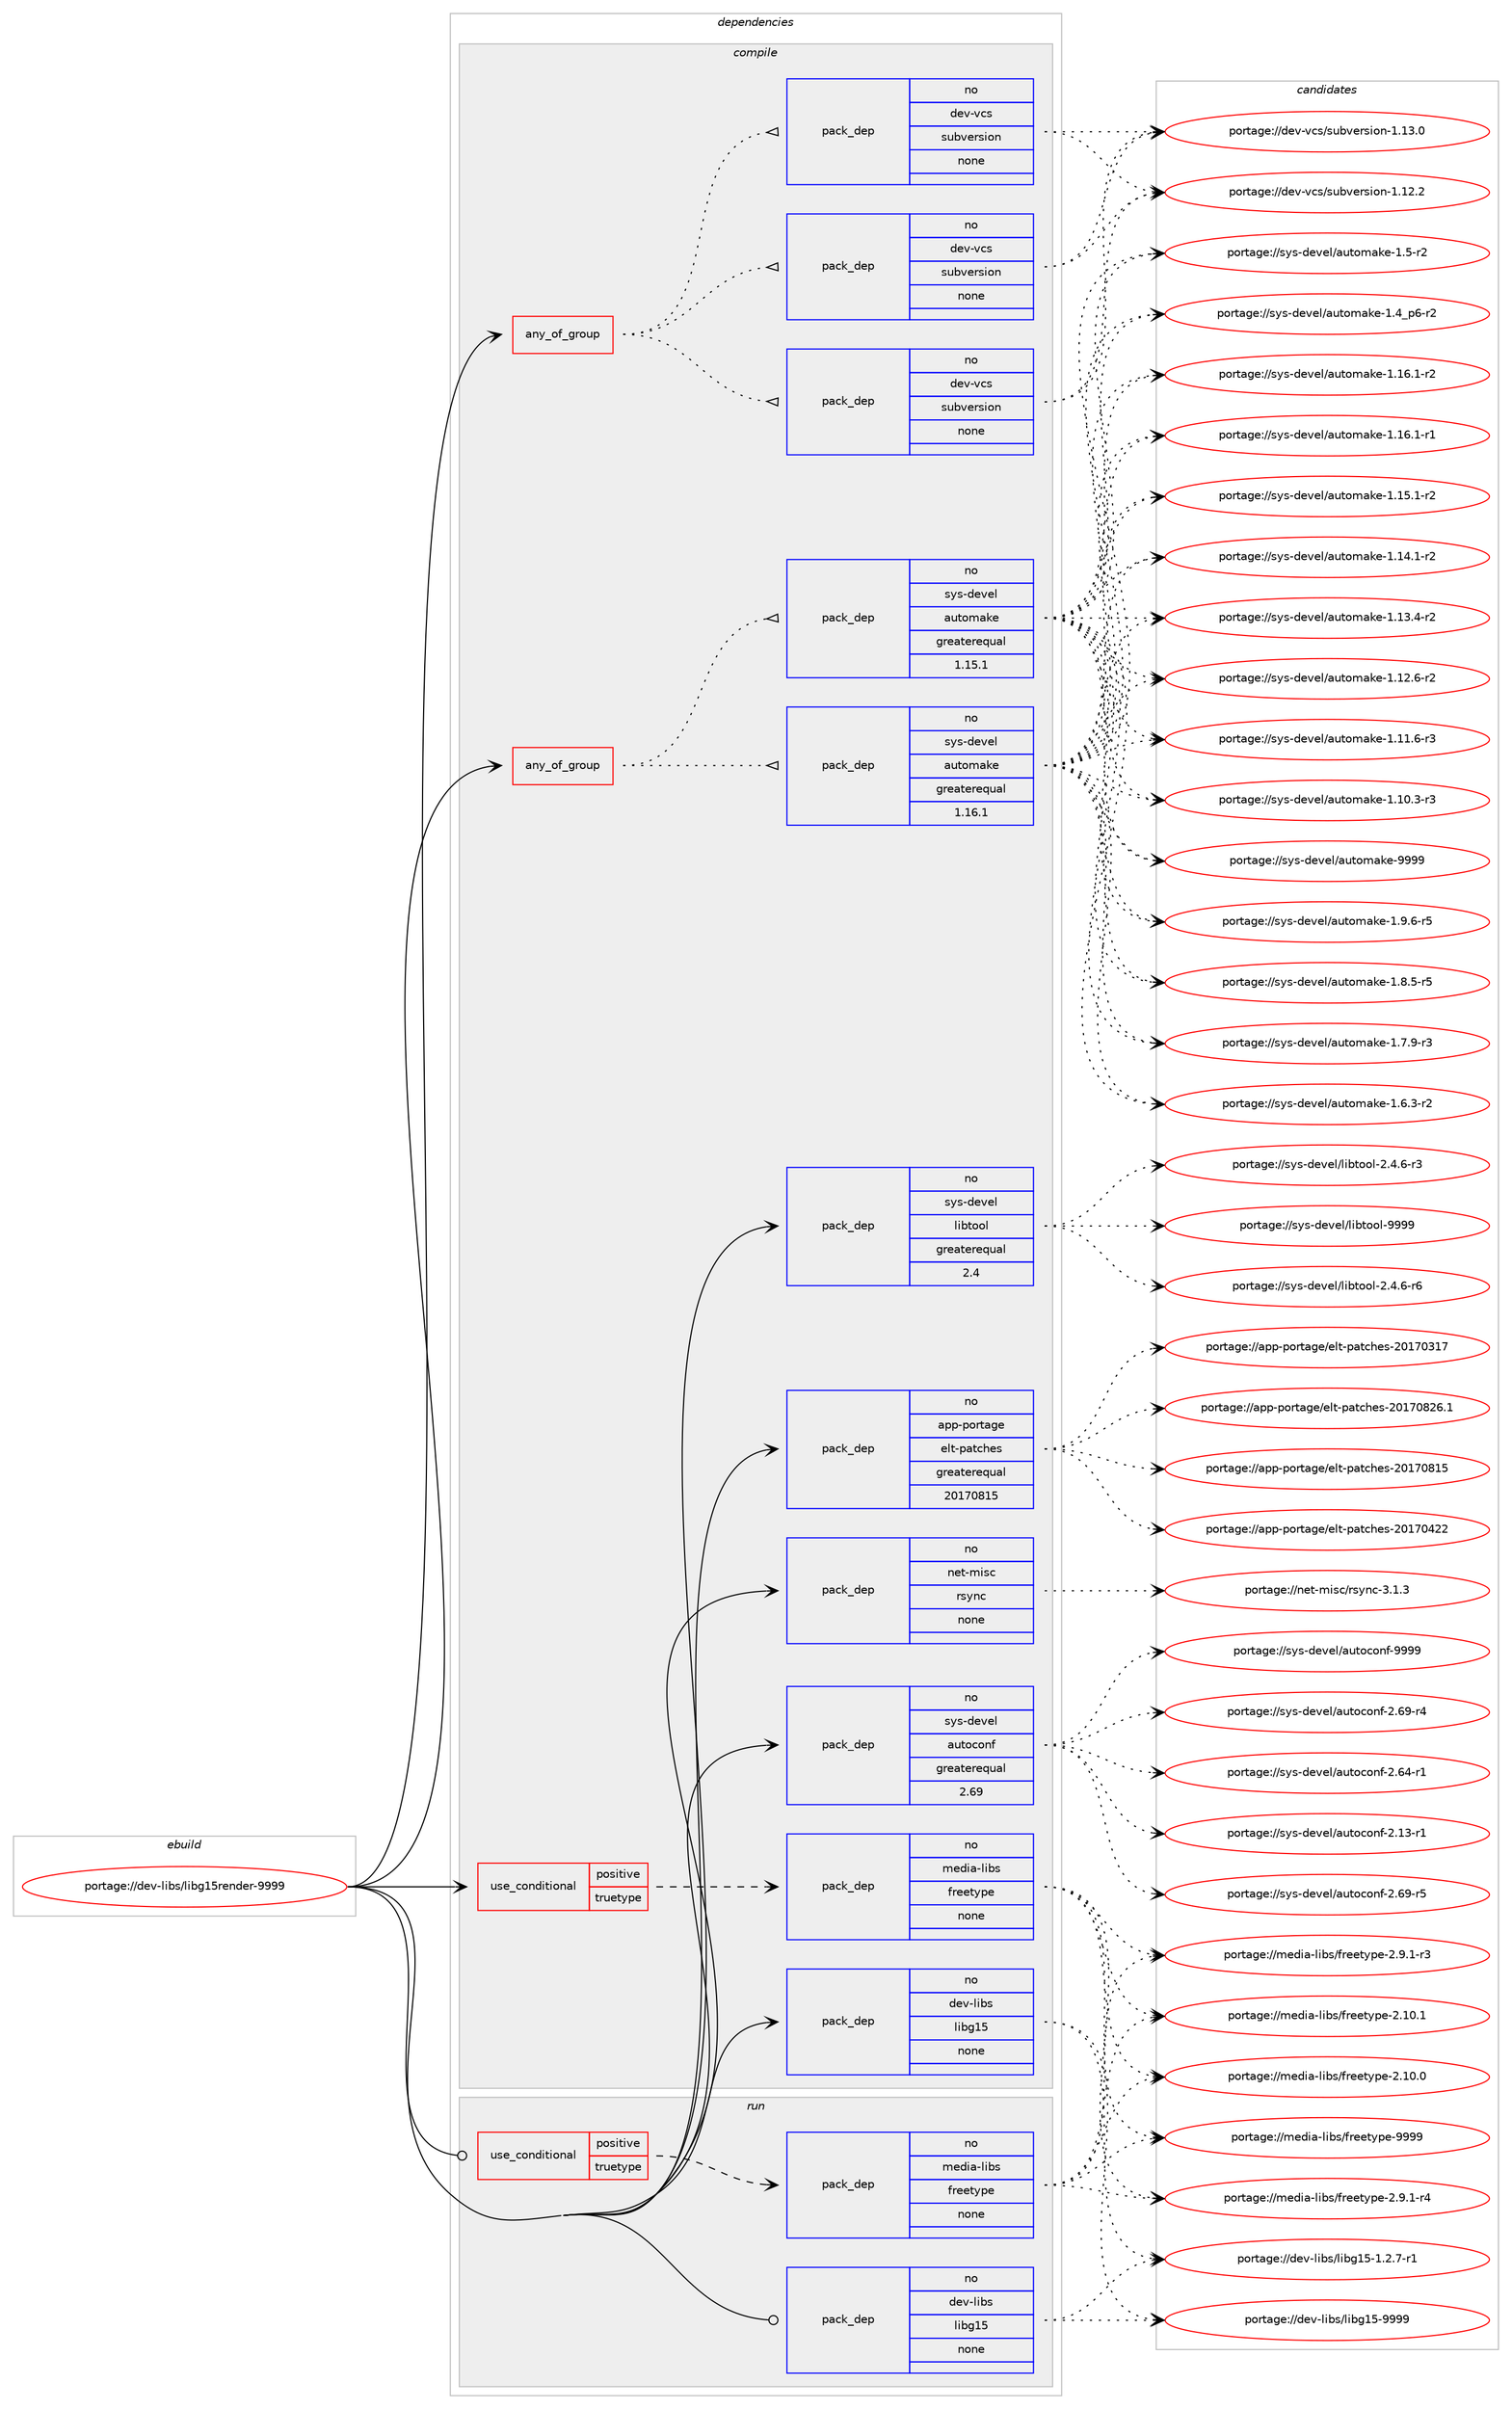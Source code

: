 digraph prolog {

# *************
# Graph options
# *************

newrank=true;
concentrate=true;
compound=true;
graph [rankdir=LR,fontname=Helvetica,fontsize=10,ranksep=1.5];#, ranksep=2.5, nodesep=0.2];
edge  [arrowhead=vee];
node  [fontname=Helvetica,fontsize=10];

# **********
# The ebuild
# **********

subgraph cluster_leftcol {
color=gray;
rank=same;
label=<<i>ebuild</i>>;
id [label="portage://dev-libs/libg15render-9999", color=red, width=4, href="../dev-libs/libg15render-9999.svg"];
}

# ****************
# The dependencies
# ****************

subgraph cluster_midcol {
color=gray;
label=<<i>dependencies</i>>;
subgraph cluster_compile {
fillcolor="#eeeeee";
style=filled;
label=<<i>compile</i>>;
subgraph any5039 {
dependency512674 [label=<<TABLE BORDER="0" CELLBORDER="1" CELLSPACING="0" CELLPADDING="4"><TR><TD CELLPADDING="10">any_of_group</TD></TR></TABLE>>, shape=none, color=red];subgraph pack382022 {
dependency512675 [label=<<TABLE BORDER="0" CELLBORDER="1" CELLSPACING="0" CELLPADDING="4" WIDTH="220"><TR><TD ROWSPAN="6" CELLPADDING="30">pack_dep</TD></TR><TR><TD WIDTH="110">no</TD></TR><TR><TD>dev-vcs</TD></TR><TR><TD>subversion</TD></TR><TR><TD>none</TD></TR><TR><TD></TD></TR></TABLE>>, shape=none, color=blue];
}
dependency512674:e -> dependency512675:w [weight=20,style="dotted",arrowhead="oinv"];
subgraph pack382023 {
dependency512676 [label=<<TABLE BORDER="0" CELLBORDER="1" CELLSPACING="0" CELLPADDING="4" WIDTH="220"><TR><TD ROWSPAN="6" CELLPADDING="30">pack_dep</TD></TR><TR><TD WIDTH="110">no</TD></TR><TR><TD>dev-vcs</TD></TR><TR><TD>subversion</TD></TR><TR><TD>none</TD></TR><TR><TD></TD></TR></TABLE>>, shape=none, color=blue];
}
dependency512674:e -> dependency512676:w [weight=20,style="dotted",arrowhead="oinv"];
subgraph pack382024 {
dependency512677 [label=<<TABLE BORDER="0" CELLBORDER="1" CELLSPACING="0" CELLPADDING="4" WIDTH="220"><TR><TD ROWSPAN="6" CELLPADDING="30">pack_dep</TD></TR><TR><TD WIDTH="110">no</TD></TR><TR><TD>dev-vcs</TD></TR><TR><TD>subversion</TD></TR><TR><TD>none</TD></TR><TR><TD></TD></TR></TABLE>>, shape=none, color=blue];
}
dependency512674:e -> dependency512677:w [weight=20,style="dotted",arrowhead="oinv"];
}
id:e -> dependency512674:w [weight=20,style="solid",arrowhead="vee"];
subgraph any5040 {
dependency512678 [label=<<TABLE BORDER="0" CELLBORDER="1" CELLSPACING="0" CELLPADDING="4"><TR><TD CELLPADDING="10">any_of_group</TD></TR></TABLE>>, shape=none, color=red];subgraph pack382025 {
dependency512679 [label=<<TABLE BORDER="0" CELLBORDER="1" CELLSPACING="0" CELLPADDING="4" WIDTH="220"><TR><TD ROWSPAN="6" CELLPADDING="30">pack_dep</TD></TR><TR><TD WIDTH="110">no</TD></TR><TR><TD>sys-devel</TD></TR><TR><TD>automake</TD></TR><TR><TD>greaterequal</TD></TR><TR><TD>1.16.1</TD></TR></TABLE>>, shape=none, color=blue];
}
dependency512678:e -> dependency512679:w [weight=20,style="dotted",arrowhead="oinv"];
subgraph pack382026 {
dependency512680 [label=<<TABLE BORDER="0" CELLBORDER="1" CELLSPACING="0" CELLPADDING="4" WIDTH="220"><TR><TD ROWSPAN="6" CELLPADDING="30">pack_dep</TD></TR><TR><TD WIDTH="110">no</TD></TR><TR><TD>sys-devel</TD></TR><TR><TD>automake</TD></TR><TR><TD>greaterequal</TD></TR><TR><TD>1.15.1</TD></TR></TABLE>>, shape=none, color=blue];
}
dependency512678:e -> dependency512680:w [weight=20,style="dotted",arrowhead="oinv"];
}
id:e -> dependency512678:w [weight=20,style="solid",arrowhead="vee"];
subgraph cond125378 {
dependency512681 [label=<<TABLE BORDER="0" CELLBORDER="1" CELLSPACING="0" CELLPADDING="4"><TR><TD ROWSPAN="3" CELLPADDING="10">use_conditional</TD></TR><TR><TD>positive</TD></TR><TR><TD>truetype</TD></TR></TABLE>>, shape=none, color=red];
subgraph pack382027 {
dependency512682 [label=<<TABLE BORDER="0" CELLBORDER="1" CELLSPACING="0" CELLPADDING="4" WIDTH="220"><TR><TD ROWSPAN="6" CELLPADDING="30">pack_dep</TD></TR><TR><TD WIDTH="110">no</TD></TR><TR><TD>media-libs</TD></TR><TR><TD>freetype</TD></TR><TR><TD>none</TD></TR><TR><TD></TD></TR></TABLE>>, shape=none, color=blue];
}
dependency512681:e -> dependency512682:w [weight=20,style="dashed",arrowhead="vee"];
}
id:e -> dependency512681:w [weight=20,style="solid",arrowhead="vee"];
subgraph pack382028 {
dependency512683 [label=<<TABLE BORDER="0" CELLBORDER="1" CELLSPACING="0" CELLPADDING="4" WIDTH="220"><TR><TD ROWSPAN="6" CELLPADDING="30">pack_dep</TD></TR><TR><TD WIDTH="110">no</TD></TR><TR><TD>app-portage</TD></TR><TR><TD>elt-patches</TD></TR><TR><TD>greaterequal</TD></TR><TR><TD>20170815</TD></TR></TABLE>>, shape=none, color=blue];
}
id:e -> dependency512683:w [weight=20,style="solid",arrowhead="vee"];
subgraph pack382029 {
dependency512684 [label=<<TABLE BORDER="0" CELLBORDER="1" CELLSPACING="0" CELLPADDING="4" WIDTH="220"><TR><TD ROWSPAN="6" CELLPADDING="30">pack_dep</TD></TR><TR><TD WIDTH="110">no</TD></TR><TR><TD>dev-libs</TD></TR><TR><TD>libg15</TD></TR><TR><TD>none</TD></TR><TR><TD></TD></TR></TABLE>>, shape=none, color=blue];
}
id:e -> dependency512684:w [weight=20,style="solid",arrowhead="vee"];
subgraph pack382030 {
dependency512685 [label=<<TABLE BORDER="0" CELLBORDER="1" CELLSPACING="0" CELLPADDING="4" WIDTH="220"><TR><TD ROWSPAN="6" CELLPADDING="30">pack_dep</TD></TR><TR><TD WIDTH="110">no</TD></TR><TR><TD>net-misc</TD></TR><TR><TD>rsync</TD></TR><TR><TD>none</TD></TR><TR><TD></TD></TR></TABLE>>, shape=none, color=blue];
}
id:e -> dependency512685:w [weight=20,style="solid",arrowhead="vee"];
subgraph pack382031 {
dependency512686 [label=<<TABLE BORDER="0" CELLBORDER="1" CELLSPACING="0" CELLPADDING="4" WIDTH="220"><TR><TD ROWSPAN="6" CELLPADDING="30">pack_dep</TD></TR><TR><TD WIDTH="110">no</TD></TR><TR><TD>sys-devel</TD></TR><TR><TD>autoconf</TD></TR><TR><TD>greaterequal</TD></TR><TR><TD>2.69</TD></TR></TABLE>>, shape=none, color=blue];
}
id:e -> dependency512686:w [weight=20,style="solid",arrowhead="vee"];
subgraph pack382032 {
dependency512687 [label=<<TABLE BORDER="0" CELLBORDER="1" CELLSPACING="0" CELLPADDING="4" WIDTH="220"><TR><TD ROWSPAN="6" CELLPADDING="30">pack_dep</TD></TR><TR><TD WIDTH="110">no</TD></TR><TR><TD>sys-devel</TD></TR><TR><TD>libtool</TD></TR><TR><TD>greaterequal</TD></TR><TR><TD>2.4</TD></TR></TABLE>>, shape=none, color=blue];
}
id:e -> dependency512687:w [weight=20,style="solid",arrowhead="vee"];
}
subgraph cluster_compileandrun {
fillcolor="#eeeeee";
style=filled;
label=<<i>compile and run</i>>;
}
subgraph cluster_run {
fillcolor="#eeeeee";
style=filled;
label=<<i>run</i>>;
subgraph cond125379 {
dependency512688 [label=<<TABLE BORDER="0" CELLBORDER="1" CELLSPACING="0" CELLPADDING="4"><TR><TD ROWSPAN="3" CELLPADDING="10">use_conditional</TD></TR><TR><TD>positive</TD></TR><TR><TD>truetype</TD></TR></TABLE>>, shape=none, color=red];
subgraph pack382033 {
dependency512689 [label=<<TABLE BORDER="0" CELLBORDER="1" CELLSPACING="0" CELLPADDING="4" WIDTH="220"><TR><TD ROWSPAN="6" CELLPADDING="30">pack_dep</TD></TR><TR><TD WIDTH="110">no</TD></TR><TR><TD>media-libs</TD></TR><TR><TD>freetype</TD></TR><TR><TD>none</TD></TR><TR><TD></TD></TR></TABLE>>, shape=none, color=blue];
}
dependency512688:e -> dependency512689:w [weight=20,style="dashed",arrowhead="vee"];
}
id:e -> dependency512688:w [weight=20,style="solid",arrowhead="odot"];
subgraph pack382034 {
dependency512690 [label=<<TABLE BORDER="0" CELLBORDER="1" CELLSPACING="0" CELLPADDING="4" WIDTH="220"><TR><TD ROWSPAN="6" CELLPADDING="30">pack_dep</TD></TR><TR><TD WIDTH="110">no</TD></TR><TR><TD>dev-libs</TD></TR><TR><TD>libg15</TD></TR><TR><TD>none</TD></TR><TR><TD></TD></TR></TABLE>>, shape=none, color=blue];
}
id:e -> dependency512690:w [weight=20,style="solid",arrowhead="odot"];
}
}

# **************
# The candidates
# **************

subgraph cluster_choices {
rank=same;
color=gray;
label=<<i>candidates</i>>;

subgraph choice382022 {
color=black;
nodesep=1;
choice1001011184511899115471151179811810111411510511111045494649514648 [label="portage://dev-vcs/subversion-1.13.0", color=red, width=4,href="../dev-vcs/subversion-1.13.0.svg"];
choice1001011184511899115471151179811810111411510511111045494649504650 [label="portage://dev-vcs/subversion-1.12.2", color=red, width=4,href="../dev-vcs/subversion-1.12.2.svg"];
dependency512675:e -> choice1001011184511899115471151179811810111411510511111045494649514648:w [style=dotted,weight="100"];
dependency512675:e -> choice1001011184511899115471151179811810111411510511111045494649504650:w [style=dotted,weight="100"];
}
subgraph choice382023 {
color=black;
nodesep=1;
choice1001011184511899115471151179811810111411510511111045494649514648 [label="portage://dev-vcs/subversion-1.13.0", color=red, width=4,href="../dev-vcs/subversion-1.13.0.svg"];
choice1001011184511899115471151179811810111411510511111045494649504650 [label="portage://dev-vcs/subversion-1.12.2", color=red, width=4,href="../dev-vcs/subversion-1.12.2.svg"];
dependency512676:e -> choice1001011184511899115471151179811810111411510511111045494649514648:w [style=dotted,weight="100"];
dependency512676:e -> choice1001011184511899115471151179811810111411510511111045494649504650:w [style=dotted,weight="100"];
}
subgraph choice382024 {
color=black;
nodesep=1;
choice1001011184511899115471151179811810111411510511111045494649514648 [label="portage://dev-vcs/subversion-1.13.0", color=red, width=4,href="../dev-vcs/subversion-1.13.0.svg"];
choice1001011184511899115471151179811810111411510511111045494649504650 [label="portage://dev-vcs/subversion-1.12.2", color=red, width=4,href="../dev-vcs/subversion-1.12.2.svg"];
dependency512677:e -> choice1001011184511899115471151179811810111411510511111045494649514648:w [style=dotted,weight="100"];
dependency512677:e -> choice1001011184511899115471151179811810111411510511111045494649504650:w [style=dotted,weight="100"];
}
subgraph choice382025 {
color=black;
nodesep=1;
choice115121115451001011181011084797117116111109971071014557575757 [label="portage://sys-devel/automake-9999", color=red, width=4,href="../sys-devel/automake-9999.svg"];
choice115121115451001011181011084797117116111109971071014549465746544511453 [label="portage://sys-devel/automake-1.9.6-r5", color=red, width=4,href="../sys-devel/automake-1.9.6-r5.svg"];
choice115121115451001011181011084797117116111109971071014549465646534511453 [label="portage://sys-devel/automake-1.8.5-r5", color=red, width=4,href="../sys-devel/automake-1.8.5-r5.svg"];
choice115121115451001011181011084797117116111109971071014549465546574511451 [label="portage://sys-devel/automake-1.7.9-r3", color=red, width=4,href="../sys-devel/automake-1.7.9-r3.svg"];
choice115121115451001011181011084797117116111109971071014549465446514511450 [label="portage://sys-devel/automake-1.6.3-r2", color=red, width=4,href="../sys-devel/automake-1.6.3-r2.svg"];
choice11512111545100101118101108479711711611110997107101454946534511450 [label="portage://sys-devel/automake-1.5-r2", color=red, width=4,href="../sys-devel/automake-1.5-r2.svg"];
choice115121115451001011181011084797117116111109971071014549465295112544511450 [label="portage://sys-devel/automake-1.4_p6-r2", color=red, width=4,href="../sys-devel/automake-1.4_p6-r2.svg"];
choice11512111545100101118101108479711711611110997107101454946495446494511450 [label="portage://sys-devel/automake-1.16.1-r2", color=red, width=4,href="../sys-devel/automake-1.16.1-r2.svg"];
choice11512111545100101118101108479711711611110997107101454946495446494511449 [label="portage://sys-devel/automake-1.16.1-r1", color=red, width=4,href="../sys-devel/automake-1.16.1-r1.svg"];
choice11512111545100101118101108479711711611110997107101454946495346494511450 [label="portage://sys-devel/automake-1.15.1-r2", color=red, width=4,href="../sys-devel/automake-1.15.1-r2.svg"];
choice11512111545100101118101108479711711611110997107101454946495246494511450 [label="portage://sys-devel/automake-1.14.1-r2", color=red, width=4,href="../sys-devel/automake-1.14.1-r2.svg"];
choice11512111545100101118101108479711711611110997107101454946495146524511450 [label="portage://sys-devel/automake-1.13.4-r2", color=red, width=4,href="../sys-devel/automake-1.13.4-r2.svg"];
choice11512111545100101118101108479711711611110997107101454946495046544511450 [label="portage://sys-devel/automake-1.12.6-r2", color=red, width=4,href="../sys-devel/automake-1.12.6-r2.svg"];
choice11512111545100101118101108479711711611110997107101454946494946544511451 [label="portage://sys-devel/automake-1.11.6-r3", color=red, width=4,href="../sys-devel/automake-1.11.6-r3.svg"];
choice11512111545100101118101108479711711611110997107101454946494846514511451 [label="portage://sys-devel/automake-1.10.3-r3", color=red, width=4,href="../sys-devel/automake-1.10.3-r3.svg"];
dependency512679:e -> choice115121115451001011181011084797117116111109971071014557575757:w [style=dotted,weight="100"];
dependency512679:e -> choice115121115451001011181011084797117116111109971071014549465746544511453:w [style=dotted,weight="100"];
dependency512679:e -> choice115121115451001011181011084797117116111109971071014549465646534511453:w [style=dotted,weight="100"];
dependency512679:e -> choice115121115451001011181011084797117116111109971071014549465546574511451:w [style=dotted,weight="100"];
dependency512679:e -> choice115121115451001011181011084797117116111109971071014549465446514511450:w [style=dotted,weight="100"];
dependency512679:e -> choice11512111545100101118101108479711711611110997107101454946534511450:w [style=dotted,weight="100"];
dependency512679:e -> choice115121115451001011181011084797117116111109971071014549465295112544511450:w [style=dotted,weight="100"];
dependency512679:e -> choice11512111545100101118101108479711711611110997107101454946495446494511450:w [style=dotted,weight="100"];
dependency512679:e -> choice11512111545100101118101108479711711611110997107101454946495446494511449:w [style=dotted,weight="100"];
dependency512679:e -> choice11512111545100101118101108479711711611110997107101454946495346494511450:w [style=dotted,weight="100"];
dependency512679:e -> choice11512111545100101118101108479711711611110997107101454946495246494511450:w [style=dotted,weight="100"];
dependency512679:e -> choice11512111545100101118101108479711711611110997107101454946495146524511450:w [style=dotted,weight="100"];
dependency512679:e -> choice11512111545100101118101108479711711611110997107101454946495046544511450:w [style=dotted,weight="100"];
dependency512679:e -> choice11512111545100101118101108479711711611110997107101454946494946544511451:w [style=dotted,weight="100"];
dependency512679:e -> choice11512111545100101118101108479711711611110997107101454946494846514511451:w [style=dotted,weight="100"];
}
subgraph choice382026 {
color=black;
nodesep=1;
choice115121115451001011181011084797117116111109971071014557575757 [label="portage://sys-devel/automake-9999", color=red, width=4,href="../sys-devel/automake-9999.svg"];
choice115121115451001011181011084797117116111109971071014549465746544511453 [label="portage://sys-devel/automake-1.9.6-r5", color=red, width=4,href="../sys-devel/automake-1.9.6-r5.svg"];
choice115121115451001011181011084797117116111109971071014549465646534511453 [label="portage://sys-devel/automake-1.8.5-r5", color=red, width=4,href="../sys-devel/automake-1.8.5-r5.svg"];
choice115121115451001011181011084797117116111109971071014549465546574511451 [label="portage://sys-devel/automake-1.7.9-r3", color=red, width=4,href="../sys-devel/automake-1.7.9-r3.svg"];
choice115121115451001011181011084797117116111109971071014549465446514511450 [label="portage://sys-devel/automake-1.6.3-r2", color=red, width=4,href="../sys-devel/automake-1.6.3-r2.svg"];
choice11512111545100101118101108479711711611110997107101454946534511450 [label="portage://sys-devel/automake-1.5-r2", color=red, width=4,href="../sys-devel/automake-1.5-r2.svg"];
choice115121115451001011181011084797117116111109971071014549465295112544511450 [label="portage://sys-devel/automake-1.4_p6-r2", color=red, width=4,href="../sys-devel/automake-1.4_p6-r2.svg"];
choice11512111545100101118101108479711711611110997107101454946495446494511450 [label="portage://sys-devel/automake-1.16.1-r2", color=red, width=4,href="../sys-devel/automake-1.16.1-r2.svg"];
choice11512111545100101118101108479711711611110997107101454946495446494511449 [label="portage://sys-devel/automake-1.16.1-r1", color=red, width=4,href="../sys-devel/automake-1.16.1-r1.svg"];
choice11512111545100101118101108479711711611110997107101454946495346494511450 [label="portage://sys-devel/automake-1.15.1-r2", color=red, width=4,href="../sys-devel/automake-1.15.1-r2.svg"];
choice11512111545100101118101108479711711611110997107101454946495246494511450 [label="portage://sys-devel/automake-1.14.1-r2", color=red, width=4,href="../sys-devel/automake-1.14.1-r2.svg"];
choice11512111545100101118101108479711711611110997107101454946495146524511450 [label="portage://sys-devel/automake-1.13.4-r2", color=red, width=4,href="../sys-devel/automake-1.13.4-r2.svg"];
choice11512111545100101118101108479711711611110997107101454946495046544511450 [label="portage://sys-devel/automake-1.12.6-r2", color=red, width=4,href="../sys-devel/automake-1.12.6-r2.svg"];
choice11512111545100101118101108479711711611110997107101454946494946544511451 [label="portage://sys-devel/automake-1.11.6-r3", color=red, width=4,href="../sys-devel/automake-1.11.6-r3.svg"];
choice11512111545100101118101108479711711611110997107101454946494846514511451 [label="portage://sys-devel/automake-1.10.3-r3", color=red, width=4,href="../sys-devel/automake-1.10.3-r3.svg"];
dependency512680:e -> choice115121115451001011181011084797117116111109971071014557575757:w [style=dotted,weight="100"];
dependency512680:e -> choice115121115451001011181011084797117116111109971071014549465746544511453:w [style=dotted,weight="100"];
dependency512680:e -> choice115121115451001011181011084797117116111109971071014549465646534511453:w [style=dotted,weight="100"];
dependency512680:e -> choice115121115451001011181011084797117116111109971071014549465546574511451:w [style=dotted,weight="100"];
dependency512680:e -> choice115121115451001011181011084797117116111109971071014549465446514511450:w [style=dotted,weight="100"];
dependency512680:e -> choice11512111545100101118101108479711711611110997107101454946534511450:w [style=dotted,weight="100"];
dependency512680:e -> choice115121115451001011181011084797117116111109971071014549465295112544511450:w [style=dotted,weight="100"];
dependency512680:e -> choice11512111545100101118101108479711711611110997107101454946495446494511450:w [style=dotted,weight="100"];
dependency512680:e -> choice11512111545100101118101108479711711611110997107101454946495446494511449:w [style=dotted,weight="100"];
dependency512680:e -> choice11512111545100101118101108479711711611110997107101454946495346494511450:w [style=dotted,weight="100"];
dependency512680:e -> choice11512111545100101118101108479711711611110997107101454946495246494511450:w [style=dotted,weight="100"];
dependency512680:e -> choice11512111545100101118101108479711711611110997107101454946495146524511450:w [style=dotted,weight="100"];
dependency512680:e -> choice11512111545100101118101108479711711611110997107101454946495046544511450:w [style=dotted,weight="100"];
dependency512680:e -> choice11512111545100101118101108479711711611110997107101454946494946544511451:w [style=dotted,weight="100"];
dependency512680:e -> choice11512111545100101118101108479711711611110997107101454946494846514511451:w [style=dotted,weight="100"];
}
subgraph choice382027 {
color=black;
nodesep=1;
choice109101100105974510810598115471021141011011161211121014557575757 [label="portage://media-libs/freetype-9999", color=red, width=4,href="../media-libs/freetype-9999.svg"];
choice109101100105974510810598115471021141011011161211121014550465746494511452 [label="portage://media-libs/freetype-2.9.1-r4", color=red, width=4,href="../media-libs/freetype-2.9.1-r4.svg"];
choice109101100105974510810598115471021141011011161211121014550465746494511451 [label="portage://media-libs/freetype-2.9.1-r3", color=red, width=4,href="../media-libs/freetype-2.9.1-r3.svg"];
choice1091011001059745108105981154710211410110111612111210145504649484649 [label="portage://media-libs/freetype-2.10.1", color=red, width=4,href="../media-libs/freetype-2.10.1.svg"];
choice1091011001059745108105981154710211410110111612111210145504649484648 [label="portage://media-libs/freetype-2.10.0", color=red, width=4,href="../media-libs/freetype-2.10.0.svg"];
dependency512682:e -> choice109101100105974510810598115471021141011011161211121014557575757:w [style=dotted,weight="100"];
dependency512682:e -> choice109101100105974510810598115471021141011011161211121014550465746494511452:w [style=dotted,weight="100"];
dependency512682:e -> choice109101100105974510810598115471021141011011161211121014550465746494511451:w [style=dotted,weight="100"];
dependency512682:e -> choice1091011001059745108105981154710211410110111612111210145504649484649:w [style=dotted,weight="100"];
dependency512682:e -> choice1091011001059745108105981154710211410110111612111210145504649484648:w [style=dotted,weight="100"];
}
subgraph choice382028 {
color=black;
nodesep=1;
choice971121124511211111411697103101471011081164511297116991041011154550484955485650544649 [label="portage://app-portage/elt-patches-20170826.1", color=red, width=4,href="../app-portage/elt-patches-20170826.1.svg"];
choice97112112451121111141169710310147101108116451129711699104101115455048495548564953 [label="portage://app-portage/elt-patches-20170815", color=red, width=4,href="../app-portage/elt-patches-20170815.svg"];
choice97112112451121111141169710310147101108116451129711699104101115455048495548525050 [label="portage://app-portage/elt-patches-20170422", color=red, width=4,href="../app-portage/elt-patches-20170422.svg"];
choice97112112451121111141169710310147101108116451129711699104101115455048495548514955 [label="portage://app-portage/elt-patches-20170317", color=red, width=4,href="../app-portage/elt-patches-20170317.svg"];
dependency512683:e -> choice971121124511211111411697103101471011081164511297116991041011154550484955485650544649:w [style=dotted,weight="100"];
dependency512683:e -> choice97112112451121111141169710310147101108116451129711699104101115455048495548564953:w [style=dotted,weight="100"];
dependency512683:e -> choice97112112451121111141169710310147101108116451129711699104101115455048495548525050:w [style=dotted,weight="100"];
dependency512683:e -> choice97112112451121111141169710310147101108116451129711699104101115455048495548514955:w [style=dotted,weight="100"];
}
subgraph choice382029 {
color=black;
nodesep=1;
choice1001011184510810598115471081059810349534557575757 [label="portage://dev-libs/libg15-9999", color=red, width=4,href="../dev-libs/libg15-9999.svg"];
choice1001011184510810598115471081059810349534549465046554511449 [label="portage://dev-libs/libg15-1.2.7-r1", color=red, width=4,href="../dev-libs/libg15-1.2.7-r1.svg"];
dependency512684:e -> choice1001011184510810598115471081059810349534557575757:w [style=dotted,weight="100"];
dependency512684:e -> choice1001011184510810598115471081059810349534549465046554511449:w [style=dotted,weight="100"];
}
subgraph choice382030 {
color=black;
nodesep=1;
choice11010111645109105115994711411512111099455146494651 [label="portage://net-misc/rsync-3.1.3", color=red, width=4,href="../net-misc/rsync-3.1.3.svg"];
dependency512685:e -> choice11010111645109105115994711411512111099455146494651:w [style=dotted,weight="100"];
}
subgraph choice382031 {
color=black;
nodesep=1;
choice115121115451001011181011084797117116111991111101024557575757 [label="portage://sys-devel/autoconf-9999", color=red, width=4,href="../sys-devel/autoconf-9999.svg"];
choice1151211154510010111810110847971171161119911111010245504654574511453 [label="portage://sys-devel/autoconf-2.69-r5", color=red, width=4,href="../sys-devel/autoconf-2.69-r5.svg"];
choice1151211154510010111810110847971171161119911111010245504654574511452 [label="portage://sys-devel/autoconf-2.69-r4", color=red, width=4,href="../sys-devel/autoconf-2.69-r4.svg"];
choice1151211154510010111810110847971171161119911111010245504654524511449 [label="portage://sys-devel/autoconf-2.64-r1", color=red, width=4,href="../sys-devel/autoconf-2.64-r1.svg"];
choice1151211154510010111810110847971171161119911111010245504649514511449 [label="portage://sys-devel/autoconf-2.13-r1", color=red, width=4,href="../sys-devel/autoconf-2.13-r1.svg"];
dependency512686:e -> choice115121115451001011181011084797117116111991111101024557575757:w [style=dotted,weight="100"];
dependency512686:e -> choice1151211154510010111810110847971171161119911111010245504654574511453:w [style=dotted,weight="100"];
dependency512686:e -> choice1151211154510010111810110847971171161119911111010245504654574511452:w [style=dotted,weight="100"];
dependency512686:e -> choice1151211154510010111810110847971171161119911111010245504654524511449:w [style=dotted,weight="100"];
dependency512686:e -> choice1151211154510010111810110847971171161119911111010245504649514511449:w [style=dotted,weight="100"];
}
subgraph choice382032 {
color=black;
nodesep=1;
choice1151211154510010111810110847108105981161111111084557575757 [label="portage://sys-devel/libtool-9999", color=red, width=4,href="../sys-devel/libtool-9999.svg"];
choice1151211154510010111810110847108105981161111111084550465246544511454 [label="portage://sys-devel/libtool-2.4.6-r6", color=red, width=4,href="../sys-devel/libtool-2.4.6-r6.svg"];
choice1151211154510010111810110847108105981161111111084550465246544511451 [label="portage://sys-devel/libtool-2.4.6-r3", color=red, width=4,href="../sys-devel/libtool-2.4.6-r3.svg"];
dependency512687:e -> choice1151211154510010111810110847108105981161111111084557575757:w [style=dotted,weight="100"];
dependency512687:e -> choice1151211154510010111810110847108105981161111111084550465246544511454:w [style=dotted,weight="100"];
dependency512687:e -> choice1151211154510010111810110847108105981161111111084550465246544511451:w [style=dotted,weight="100"];
}
subgraph choice382033 {
color=black;
nodesep=1;
choice109101100105974510810598115471021141011011161211121014557575757 [label="portage://media-libs/freetype-9999", color=red, width=4,href="../media-libs/freetype-9999.svg"];
choice109101100105974510810598115471021141011011161211121014550465746494511452 [label="portage://media-libs/freetype-2.9.1-r4", color=red, width=4,href="../media-libs/freetype-2.9.1-r4.svg"];
choice109101100105974510810598115471021141011011161211121014550465746494511451 [label="portage://media-libs/freetype-2.9.1-r3", color=red, width=4,href="../media-libs/freetype-2.9.1-r3.svg"];
choice1091011001059745108105981154710211410110111612111210145504649484649 [label="portage://media-libs/freetype-2.10.1", color=red, width=4,href="../media-libs/freetype-2.10.1.svg"];
choice1091011001059745108105981154710211410110111612111210145504649484648 [label="portage://media-libs/freetype-2.10.0", color=red, width=4,href="../media-libs/freetype-2.10.0.svg"];
dependency512689:e -> choice109101100105974510810598115471021141011011161211121014557575757:w [style=dotted,weight="100"];
dependency512689:e -> choice109101100105974510810598115471021141011011161211121014550465746494511452:w [style=dotted,weight="100"];
dependency512689:e -> choice109101100105974510810598115471021141011011161211121014550465746494511451:w [style=dotted,weight="100"];
dependency512689:e -> choice1091011001059745108105981154710211410110111612111210145504649484649:w [style=dotted,weight="100"];
dependency512689:e -> choice1091011001059745108105981154710211410110111612111210145504649484648:w [style=dotted,weight="100"];
}
subgraph choice382034 {
color=black;
nodesep=1;
choice1001011184510810598115471081059810349534557575757 [label="portage://dev-libs/libg15-9999", color=red, width=4,href="../dev-libs/libg15-9999.svg"];
choice1001011184510810598115471081059810349534549465046554511449 [label="portage://dev-libs/libg15-1.2.7-r1", color=red, width=4,href="../dev-libs/libg15-1.2.7-r1.svg"];
dependency512690:e -> choice1001011184510810598115471081059810349534557575757:w [style=dotted,weight="100"];
dependency512690:e -> choice1001011184510810598115471081059810349534549465046554511449:w [style=dotted,weight="100"];
}
}

}
